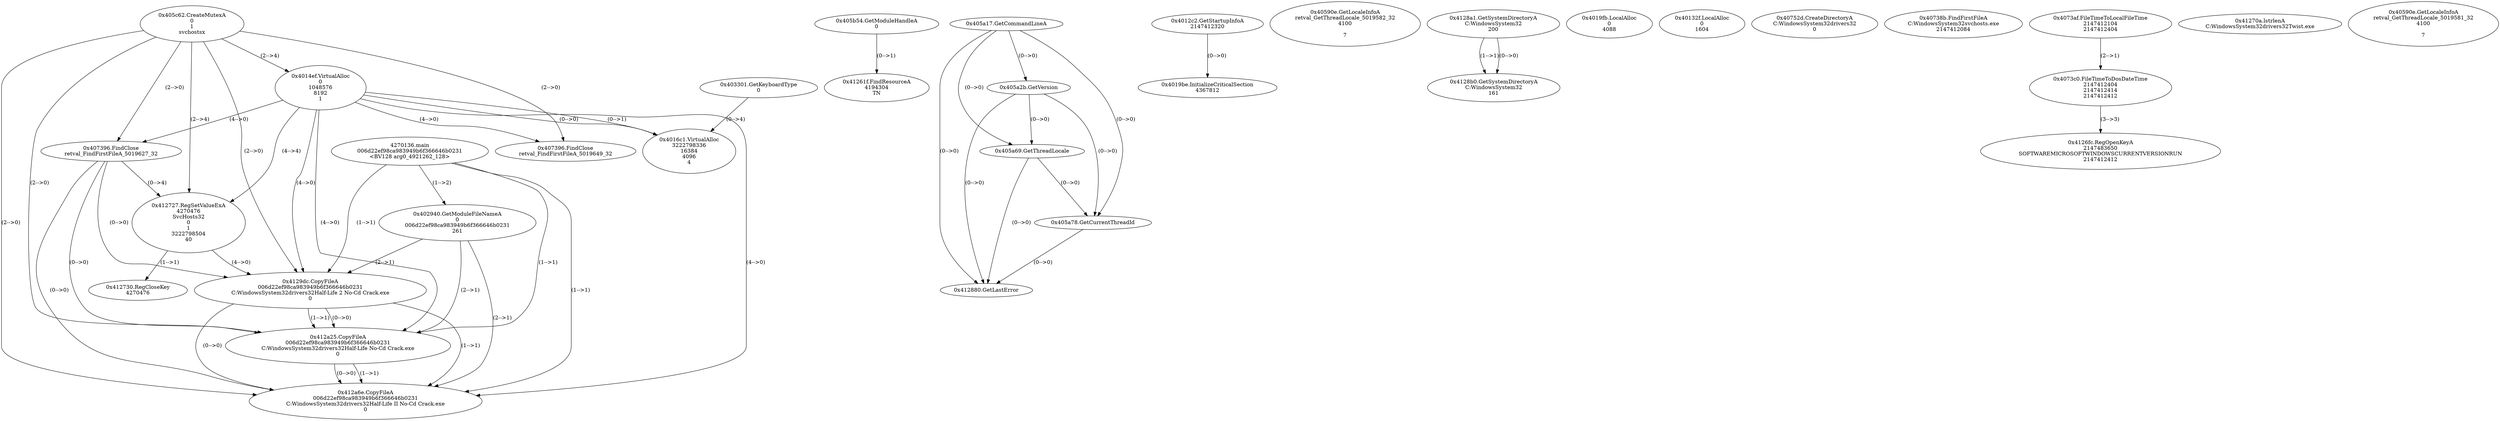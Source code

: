 // Global SCDG with merge call
digraph {
	0 [label="4270136.main
006d22ef98ca983949b6f366646b0231
<BV128 arg0_4921262_128>"]
	1 [label="0x405b54.GetModuleHandleA
0"]
	2 [label="0x403301.GetKeyboardType
0"]
	3 [label="0x405a17.GetCommandLineA
"]
	4 [label="0x4012c2.GetStartupInfoA
2147412320"]
	5 [label="0x405a2b.GetVersion
"]
	3 -> 5 [label="(0-->0)"]
	6 [label="0x405a69.GetThreadLocale
"]
	3 -> 6 [label="(0-->0)"]
	5 -> 6 [label="(0-->0)"]
	7 [label="0x40590e.GetLocaleInfoA
retval_GetThreadLocale_5019582_32
4100

7"]
	8 [label="0x405a78.GetCurrentThreadId
"]
	3 -> 8 [label="(0-->0)"]
	5 -> 8 [label="(0-->0)"]
	6 -> 8 [label="(0-->0)"]
	9 [label="0x405c62.CreateMutexA
0
1
svchostsx"]
	10 [label="0x412880.GetLastError
"]
	3 -> 10 [label="(0-->0)"]
	5 -> 10 [label="(0-->0)"]
	6 -> 10 [label="(0-->0)"]
	8 -> 10 [label="(0-->0)"]
	11 [label="0x4128a1.GetSystemDirectoryA
C:\Windows\System32
200"]
	12 [label="0x4128b0.GetSystemDirectoryA
C:\Windows\System32
161"]
	11 -> 12 [label="(1-->1)"]
	11 -> 12 [label="(0-->0)"]
	13 [label="0x4019be.InitializeCriticalSection
4367812"]
	4 -> 13 [label="(0-->0)"]
	14 [label="0x4019fb.LocalAlloc
0
4088"]
	15 [label="0x4014ef.VirtualAlloc
0
1048576
8192
1"]
	9 -> 15 [label="(2-->4)"]
	16 [label="0x40132f.LocalAlloc
0
1604"]
	17 [label="0x4016c1.VirtualAlloc
3222798336
16384
4096
4"]
	15 -> 17 [label="(0-->1)"]
	2 -> 17 [label="(0-->4)"]
	15 -> 17 [label="(0-->0)"]
	18 [label="0x40752d.CreateDirectoryA
C:\Windows\System32\drivers32
0"]
	19 [label="0x40738b.FindFirstFileA
C:\Windows\System32\svchosts.exe
2147412084"]
	20 [label="0x407396.FindClose
retval_FindFirstFileA_5019627_32"]
	9 -> 20 [label="(2-->0)"]
	15 -> 20 [label="(4-->0)"]
	21 [label="0x4073af.FileTimeToLocalFileTime
2147412104
2147412404"]
	22 [label="0x4073c0.FileTimeToDosDateTime
2147412404
2147412414
2147412412"]
	21 -> 22 [label="(2-->1)"]
	23 [label="0x41261f.FindResourceA
4194304
TN
"]
	1 -> 23 [label="(0-->1)"]
	24 [label="0x4126fc.RegOpenKeyA
2147483650
SOFTWARE\MICROSOFT\WINDOWS\CURRENTVERSION\RUN
2147412412"]
	22 -> 24 [label="(3-->3)"]
	25 [label="0x41270a.lstrlenA
C:\Windows\System32\drivers32\Twist.exe"]
	26 [label="0x412727.RegSetValueExA
4270476
SvcHosts32
0
1
3222798504
40"]
	9 -> 26 [label="(2-->4)"]
	15 -> 26 [label="(4-->4)"]
	20 -> 26 [label="(0-->4)"]
	27 [label="0x412730.RegCloseKey
4270476"]
	26 -> 27 [label="(1-->1)"]
	28 [label="0x402940.GetModuleFileNameA
0
006d22ef98ca983949b6f366646b0231
261"]
	0 -> 28 [label="(1-->2)"]
	29 [label="0x4129dc.CopyFileA
006d22ef98ca983949b6f366646b0231
C:\Windows\System32\drivers32\Half-Life 2 No-Cd Crack.exe
0"]
	0 -> 29 [label="(1-->1)"]
	28 -> 29 [label="(2-->1)"]
	9 -> 29 [label="(2-->0)"]
	15 -> 29 [label="(4-->0)"]
	20 -> 29 [label="(0-->0)"]
	26 -> 29 [label="(4-->0)"]
	30 [label="0x407396.FindClose
retval_FindFirstFileA_5019649_32"]
	9 -> 30 [label="(2-->0)"]
	15 -> 30 [label="(4-->0)"]
	31 [label="0x412a25.CopyFileA
006d22ef98ca983949b6f366646b0231
C:\Windows\System32\drivers32\Half-Life No-Cd Crack.exe
0"]
	0 -> 31 [label="(1-->1)"]
	28 -> 31 [label="(2-->1)"]
	29 -> 31 [label="(1-->1)"]
	9 -> 31 [label="(2-->0)"]
	15 -> 31 [label="(4-->0)"]
	20 -> 31 [label="(0-->0)"]
	29 -> 31 [label="(0-->0)"]
	32 [label="0x412a6e.CopyFileA
006d22ef98ca983949b6f366646b0231
C:\Windows\System32\drivers32\Half-Life II No-Cd Crack.exe
0"]
	0 -> 32 [label="(1-->1)"]
	28 -> 32 [label="(2-->1)"]
	29 -> 32 [label="(1-->1)"]
	31 -> 32 [label="(1-->1)"]
	9 -> 32 [label="(2-->0)"]
	15 -> 32 [label="(4-->0)"]
	20 -> 32 [label="(0-->0)"]
	29 -> 32 [label="(0-->0)"]
	31 -> 32 [label="(0-->0)"]
	33 [label="0x40590e.GetLocaleInfoA
retval_GetThreadLocale_5019581_32
4100

7"]
}
